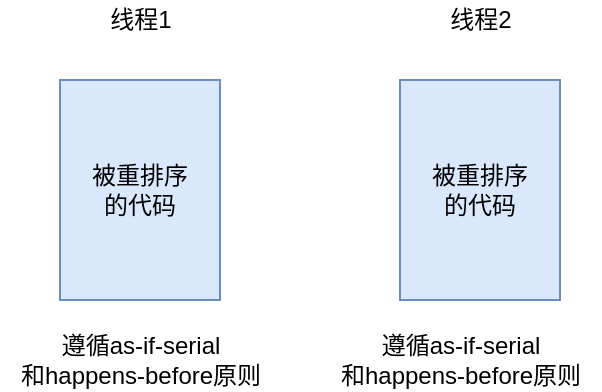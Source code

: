 <mxfile version="15.4.0" type="device"><diagram id="fRddTxlvz17ATX12fxpV" name="第 1 页"><mxGraphModel dx="946" dy="623" grid="1" gridSize="10" guides="1" tooltips="1" connect="1" arrows="1" fold="1" page="1" pageScale="1" pageWidth="827" pageHeight="1169" math="0" shadow="0"><root><mxCell id="0"/><mxCell id="1" parent="0"/><mxCell id="ra5c-CvPBakdE21mEC-h-1" value="被重排序&lt;br&gt;的代码" style="rounded=0;whiteSpace=wrap;html=1;fillColor=#dae8fc;strokeColor=#6c8ebf;" vertex="1" parent="1"><mxGeometry x="150" y="180" width="80" height="110" as="geometry"/></mxCell><mxCell id="ra5c-CvPBakdE21mEC-h-2" value="被重排序&lt;br&gt;的代码" style="rounded=0;whiteSpace=wrap;html=1;fillColor=#dae8fc;strokeColor=#6c8ebf;" vertex="1" parent="1"><mxGeometry x="320" y="180" width="80" height="110" as="geometry"/></mxCell><mxCell id="ra5c-CvPBakdE21mEC-h-3" value="遵循as-if-serial&lt;br&gt;和happens-before原则" style="text;html=1;align=center;verticalAlign=middle;resizable=0;points=[];autosize=1;strokeColor=none;fillColor=none;" vertex="1" parent="1"><mxGeometry x="120" y="305" width="140" height="30" as="geometry"/></mxCell><mxCell id="ra5c-CvPBakdE21mEC-h-4" value="遵循as-if-serial&lt;br&gt;和happens-before原则" style="text;html=1;align=center;verticalAlign=middle;resizable=0;points=[];autosize=1;strokeColor=none;fillColor=none;" vertex="1" parent="1"><mxGeometry x="280" y="305" width="140" height="30" as="geometry"/></mxCell><mxCell id="ra5c-CvPBakdE21mEC-h-5" value="线程1" style="text;html=1;align=center;verticalAlign=middle;resizable=0;points=[];autosize=1;strokeColor=none;fillColor=none;" vertex="1" parent="1"><mxGeometry x="165" y="140" width="50" height="20" as="geometry"/></mxCell><mxCell id="ra5c-CvPBakdE21mEC-h-6" value="线程2" style="text;html=1;align=center;verticalAlign=middle;resizable=0;points=[];autosize=1;strokeColor=none;fillColor=none;" vertex="1" parent="1"><mxGeometry x="335" y="140" width="50" height="20" as="geometry"/></mxCell></root></mxGraphModel></diagram></mxfile>